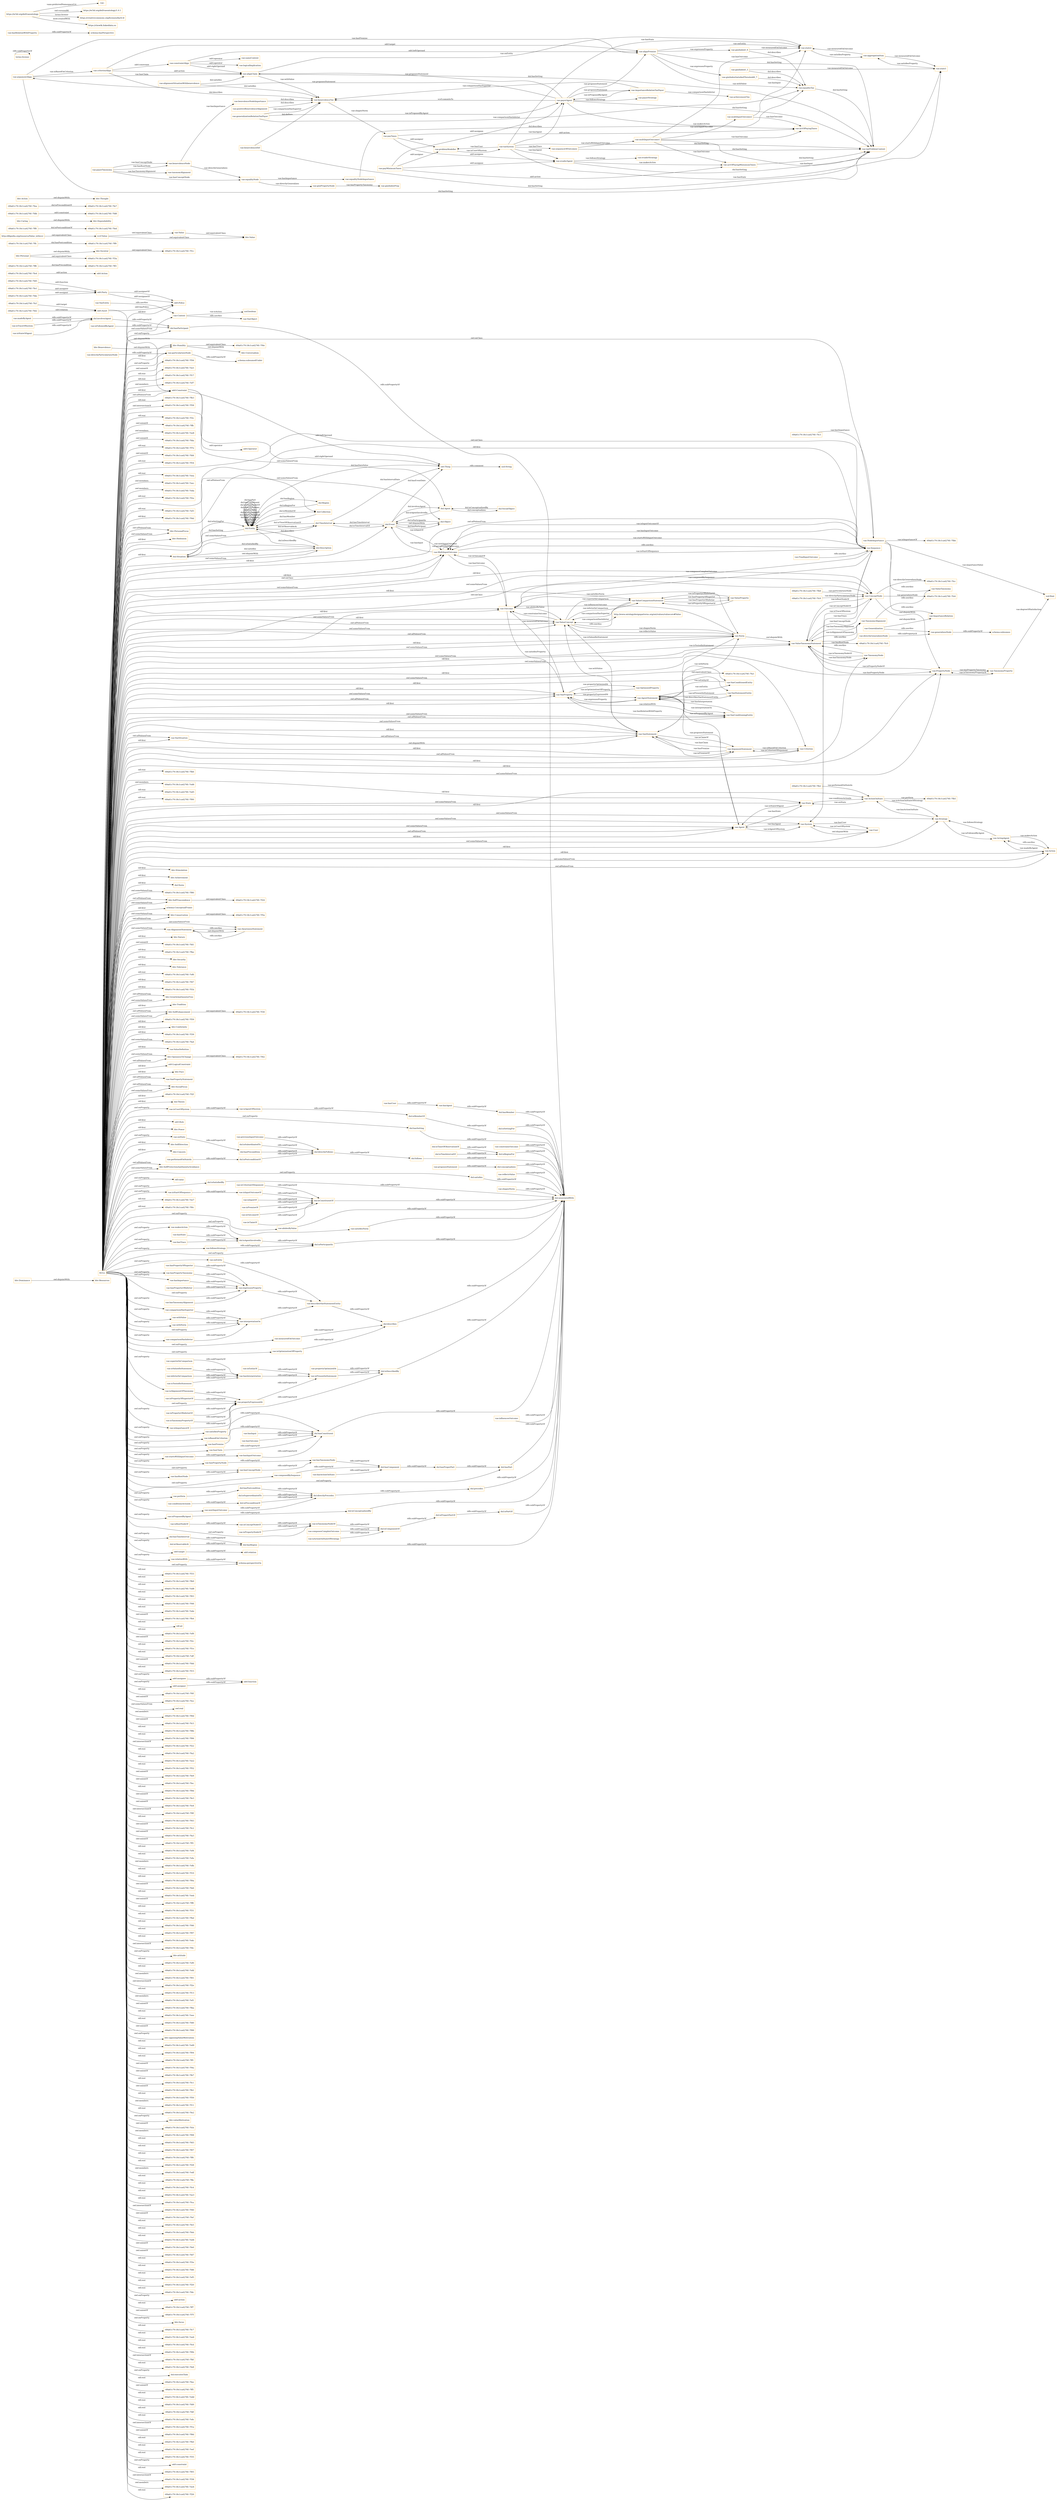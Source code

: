 digraph ar2dtool_diagram { 
rankdir=LR;
size="1501"
node [shape = rectangle, color="orange"]; "bhv:Dominance" "dul:Situation" "odrl:Action" "-69a61c79:18c1ca4276f:-7f5a" "-69a61c79:18c1ca4276f:-7ff3" "-69a61c79:18c1ca4276f:-7f4d" "bhv:PersonalFocus" "bhv:Hedonism" "bhv:Societal" "vae:NodeImportance" "bhv:Universalism" "-69a61c79:18c1ca4276f:-7ff9" "-69a61c79:18c1ca4276f:-7fe4" "vae:Value" "bhv:Stimulation" "bhv:Achievement" "odrl:Policy" "-69a61c79:18c1ca4276f:-7fa1" "bhv:Value" "dul:Norm" "-69a61c79:18c1ca4276f:-7f80" "-69a61c79:18c1ca4276f:-7fed" "odrl:Operator" "vae:VaeProperty" "bhv:SelfTrascendence" "-69a61c79:18c1ca4276f:-7f42" "vae:Outcome" "schema:ConceptualFrame" "vae:VaeEntity" "vae:MultiInputOutcome" "-69a61c79:18c1ca4276f:-7f30" "-69a61c79:18c1ca4276f:-7fb2" "bhv:Conservation" "vae:AlignmentStatement" "bhv:Dependability" "-69a61c79:18c1ca4276f:-7fd5" "dul:SocialObject" "bhv:Caring" "-69a61c79:18c1ca4276f:-7fc0" "odrl:Asset" "bhv:Nature" "-69a61c79:18c1ca4276f:-7fd2" "vae:Generalization" "-69a61c79:18c1ca4276f:-7ff6" "-69a61c79:18c1ca4276f:-7f1c" "vae:Context" "vae:ActionOnState" "vae:VaeStatement" "vae:TaxonomyProperty" "-69a61c79:18c1ca4276f:-7fbe" "-69a61c79:18c1ca4276f:-7fb8" "-69a61c79:18c1ca4276f:-7ff0" "-69a61c79:18c1ca4276f:-7f4e" "bhv:Security" "vae:ConceptNode" "dul:Object" "bhv:Tolerance" "vae:System" "http://dbpedia.org/resource/Value_(ethics)" "-69a61c79:18c1ca4276f:-7fc6" "bhv:Humility" "-69a61c79:18c1ca4276f:-7f47" "-69a61c79:18c1ca4276f:-7f1b" "odrl:Party" "-69a61c79:18c1ca4276f:-7fcf" "vae:Norm" "bhv:GrowthAndAnxietyFree" "vae:User" "vae:Sequence" "vae:AgentStatement" "vae:VaeConditionedEntity" "bhv:Tradition" "dul:Event" "dul:Agent" "vae:ValueTaxonomyStatement" "vae:TaxonomyAlignment" "bhv:SelfEnhancement" "-69a61c79:18c1ca4276f:-7fd8" "vae:Strategy" "-69a61c79:18c1ca4276f:-7f3a" "vae:Agent" "-69a61c79:18c1ca4276f:-7f59" "bhv:Benevolence" "vae:FinalInputOutcome" "vae:VaeSituation" "bhv:Conformity" "vae:Action" "-69a61c79:18c1ca4276f:-7ffc" "bhv:Resources" "dul:Collection" "-69a61c79:18c1ca4276f:-7f39" "-69a61c79:18c1ca4276f:-7fe1" "vae:AwarenessStatement" "-69a61c79:18c1ca4276f:-7fa4" "vae:ValueDefinition" "bhv:OpennessToChange" "-69a61c79:18c1ca4276f:-7fc9" "vae:ActingAgent" "odrl:LogicalConstraint" "-69a61c79:18c1ca4276f:-7fea" "vae:ValueConcept" "vae:PropertyNode" "vae:ValueProperty" "vae:ValueComparisonStatement" "vae:VaeStatementEntity" "vae:Criterion" "bhv:Thought" "-69a61c79:18c1ca4276f:-7fe7" "dul:TimeInterval" "-69a61c79:18c1ca4276f:-7fb5" "vae:State" "dul:Entity" "bhv:Face" "vae:VaeConditioningEntity" "vae:TaxonomyNode" "vae:VaePropertyStatement" "bhv:SocialFocus" "-69a61c79:18c1ca4276f:-7fde" "-69a61c79:18c1ca4276f:-7f2f" "-69a61c79:18c1ca4276f:-7fdb" "odrl:Constraint" "vae:OptimizedProperty" "dul:Theory" "dul:Region" "dul:Description" "bhv:Action" "-69a61c79:18c1ca4276f:-7fbb" "vcvf:Value" "odrl:Rule" "bhv:Power" "vae:ImportanceRelation" "bhv:Personal" "-69a61c79:18c1ca4276f:-7fc3" "-69a61c79:18c1ca4276f:-7fcc" "vae:ArgumentStatement" "-69a61c79:18c1ca4276f:-7f24" "bhv:SelfDirection" "bhv:Concern" "bhv:SelfProtectionAndAnxietyAvoidance" ; /*classes style*/
	"bhv:Action" -> "bhv:Thought" [ label = "owl:disjointWith" ];
	"vae:particularizesNode" -> "schema:subsumedUnder" [ label = "rdfs:subPropertyOf" ];
	"vae:hasConceptNode" -> "vae:hasTaxonomyNode" [ label = "rdfs:subPropertyOf" ];
	"vae:ConceptNode" -> "vae:PropertyNode" [ label = "owl:disjointWith" ];
	"vae:argumentAlign" -> "vae:criterionAlign" [ label = "vae:isBasedOnCriterion" ];
	"vae:argumentAlign" -> "vae:alignPremise" [ label = "vae:hasPremise" ];
	"vae:argumentAlign" -> "vae:alignClaim" [ label = "vae:hasClaim" ];
	"vae:argumentAlign" -> "vae:taxProblemContext" [ label = "dul:hasSetting" ];
	"vae:isTaxonomyNodeOf" -> "dul:isComponentOf" [ label = "rdfs:subPropertyOf" ];
	"vae:previousInputOutcome" -> "dul:directlyFollows" [ label = "rdfs:subPropertyOf" ];
	"vae:proposesStatement" -> "dul:conceptualizes" [ label = "rdfs:subPropertyOf" ];
	"vae:hasTaxonomyNode" -> "dul:hasComponent" [ label = "rdfs:subPropertyOf" ];
	"vae:giniPropertyNode" -> "vae:giniIndexProp" [ label = "vae:hasPropertyTaxonomy" ];
	"dul:isSatisfiedBy" -> "dul:associatedWith" [ label = "rdfs:subPropertyOf" ];
	"vae:nextInputOutcome" -> "dul:directlyPrecedes" [ label = "rdfs:subPropertyOf" ];
	"vae:abidesByValue" -> "dul:associatedWith" [ label = "rdfs:subPropertyOf" ];
	"vae:VaeSituation" -> "vae:VaeStatement" [ label = "owl:disjointWith" ];
	"vae:benvolenceNodeImportance" -> "vae:benevolenceTax" [ label = "dul:describes" ];
	"dul:conceptualizes" -> "dul:associatedWith" [ label = "rdfs:subPropertyOf" ];
	"vae:comparisonHasInferior" -> "vae:interpretationOn" [ label = "rdfs:subPropertyOf" ];
	"vae:hasTrace" -> "dul:isAgentInvolvedIn" [ label = "rdfs:subPropertyOf" ];
	"vae:shapesNorm" -> "dul:associatedWith" [ label = "rdfs:subPropertyOf" ];
	"vae:isInputOf" -> "dul:isConstituentOf" [ label = "rdfs:subPropertyOf" ];
	"dul:involvesAgent" -> "dul:hasParticipant" [ label = "rdfs:subPropertyOf" ];
	"dul:isObservableAt" -> "dul:hasRegion" [ label = "rdfs:subPropertyOf" ];
	"terms:license" -> "terms:license" [ label = "rdfs:subPropertyOf" ];
	"vae:multiInputOutcome2" -> "vae:actOfPayingTaxes" [ label = "vae:hasOutcome" ];
	"vae:multiInputOutcome2" -> "vae:state2" [ label = "vae:hasInput" ];
	"vae:satisfiesNorm" -> "dul:associatedWith" [ label = "rdfs:subPropertyOf" ];
	"bhv:SelfTrascendence" -> "-69a61c79:18c1ca4276f:-7f24" [ label = "owl:equivalentClass" ];
	"dul:isAgentInvolvedIn" -> "dul:isParticipantIn" [ label = "rdfs:subPropertyOf" ];
	"http://dbpedia.org/resource/Value_(ethics)" -> "vcvf:Value" [ label = "owl:equivalentClass" ];
	"vae:describesVaeStatementEntity" -> "dul:describes" [ label = "rdfs:subPropertyOf" ];
	"vae:hasPropertyTaxonomy" -> "vae:expressesProperty" [ label = "rdfs:subPropertyOf" ];
	"dul:Event" -> "dul:Object" [ label = "owl:disjointWith" ];
	"vae:isPremiseOf" -> "dul:isConstituentOf" [ label = "rdfs:subPropertyOf" ];
	"dul:isConstituentOf" -> "dul:associatedWith" [ label = "rdfs:subPropertyOf" ];
	"vae:interpretationOn" -> "vae:describesVaeStatementEntity" [ label = "rdfs:subPropertyOf" ];
	"vae:isTestedInStatement" -> "vae:hasInterpretation" [ label = "rdfs:subPropertyOf" ];
	"dul:Description" -> "dul:Situation" [ label = "owl:disjointWith" ];
	"vae:giniIndex0_3" -> "vae:state1" [ label = "vae:measuredOnOutcome" ];
	"vae:giniIndex0_3" -> "vae:equalityTax" [ label = "dul:describes" ];
	"vae:madeByAgent" -> "dul:involvesAgent" [ label = "rdfs:subPropertyOf" ];
	"dul:isPreconditionOf" -> "dul:directlyPrecedes" [ label = "rdfs:subPropertyOf" ];
	"vae:isOutcomeOf" -> "dul:isConstituentOf" [ label = "rdfs:subPropertyOf" ];
	"vae:isPresentInStatement" -> "dul:isDescribedBy" [ label = "rdfs:subPropertyOf" ];
	"vae:hasInput" -> "dul:hasConstituent" [ label = "rdfs:subPropertyOf" ];
	"bhv:Personal" -> "bhv:Societal" [ label = "owl:disjointWith" ];
	"bhv:Personal" -> "-69a61c79:18c1ca4276f:-7f3a" [ label = "owl:equivalentClass" ];
	"vae:hasUser" -> "vae:hasAgent" [ label = "rdfs:subPropertyOf" ];
	"vae:equalityTax" -> "vae:taxProblemContext" [ label = "dul:hasSetting" ];
	"vae:influencesOutcome" -> "dul:associatedWith" [ label = "rdfs:subPropertyOf" ];
	"dul:hasPart" -> "dul:associatedWith" [ label = "rdfs:subPropertyOf" ];
	"vae:onState" -> "dul:hasPrecondition" [ label = "rdfs:subPropertyOf" ];
	"vae:hasActionOnState" -> "dul:hasComponent" [ label = "rdfs:subPropertyOf" ];
	"vae:AgentStatement" -> "-69a61c79:18c1ca4276f:-7fa1" [ label = "owl:equivalentClass" ];
	"vae:hasPropertyNode" -> "vae:hasTaxonomyNode" [ label = "rdfs:subPropertyOf" ];
	"vae:payMinimumTaxes" -> "vae:problemModeller" [ label = "odrl:assigner" ];
	"vae:payMinimumTaxes" -> "vae:payerAgent" [ label = "odrl:assignee" ];
	"vae:payMinimumTaxes" -> "vae:evaderAgent" [ label = "odrl:assignee" ];
	"vae:payMinimumTaxes" -> "vae:actOfPayingMiniumumTaxes" [ label = "odrl:action" ];
	"vae:equalityNode" -> "vae:giniPropertyNode" [ label = "vae:directlyGeneralizes" ];
	"vae:equalityNode" -> "vae:equalityNodeImportance" [ label = "vae:hasImportance" ];
	"dul:hasPrecondition" -> "dul:directlyFollows" [ label = "rdfs:subPropertyOf" ];
	"vae:hasPropertyOfSuperior" -> "vae:expressesProperty" [ label = "rdfs:subPropertyOf" ];
	"odrl:Asset" -> "odrl:Constraint" [ label = "owl:disjointWith" ];
	"bhv:Conservation" -> "-69a61c79:18c1ca4276f:-7f5a" [ label = "owl:equivalentClass" ];
	"dul:hasRegion" -> "dul:associatedWith" [ label = "rdfs:subPropertyOf" ];
	"vae:isPropertyNodeOf" -> "vae:isTaxonomyNodeOf" [ label = "rdfs:subPropertyOf" ];
	"bhv:Societal" -> "-69a61c79:18c1ca4276f:-7f1c" [ label = "owl:equivalentClass" ];
	"dul:precedes" -> "dul:associatedWith" [ label = "rdfs:subPropertyOf" ];
	"vae:comparisonHasSuperior" -> "vae:interpretationOn" [ label = "rdfs:subPropertyOf" ];
	"vae:hasOutcome" -> "dul:hasConstituent" [ label = "rdfs:subPropertyOf" ];
	"vae:Norm" -> "vae:ValueTaxonomyStatement" [ label = "owl:disjointWith" ];
	"vae:alignPremise" -> "vae:equalityTax" [ label = "vae:withValue" ];
	"vae:alignPremise" -> "vae:state2" [ label = "vae:onEntity" ];
	"vae:alignPremise" -> "vae:giniIndexSatisfiedThreshold0_7" [ label = "vae:expressesProperty" ];
	"vae:alignPremise" -> "vae:giniIndex0_9" [ label = "vae:expressesProperty" ];
	"vae:alignPremise" -> "vae:taxProblemContext" [ label = "dul:hasSetting" ];
	"vae:isProposedByAgent" -> "dul:isConceptualizedBy" [ label = "rdfs:subPropertyOf" ];
	"dul:isComponentOf" -> "dul:isPropertPartOf" [ label = "rdfs:subPropertyOf" ];
	"vae:Value" -> "bhv:Value" [ label = "owl:equivalentClass" ];
	"bhv:Dominance" -> "bhv:Resources" [ label = "owl:disjointWith" ];
	"vae:isEntityOf" -> "vae:isPresentInStatement" [ label = "rdfs:subPropertyOf" ];
	"dul:isConceptualizedBy" -> "dul:associatedWith" [ label = "rdfs:subPropertyOf" ];
	"vae:MultiInputOutcome" -> "vae:Sequence" [ label = "rdfs:seeAlso" ];
	"vae:propertyExpressedAt" -> "vae:isPresentInStatement" [ label = "rdfs:subPropertyOf" ];
	"vae:payerAgent" -> "vae:taxProblemContext" [ label = "dul:hasSetting" ];
	"vae:payerAgent" -> "vae:importanceRelationTaxPayer" [ label = "vae:proposesStatement" ];
	"vae:payerAgent" -> "vae:payerStrategy" [ label = "vae:followsStrategy" ];
	"vae:payerAgent" -> "vae:benevolenceTax" [ label = "vcvf:commitsTo" ];
	"vae:payerAgent" -> "vae:argumentAlign" [ label = "vae:proposesStatement" ];
	"vae:payerAgent" -> "vae:alignClaim" [ label = "vae:proposesStatement" ];
	"vae:payerAgent" -> "vae:actOfPayingTaxes" [ label = "vae:makesAction" ];
	"vae:payerAgent" -> "vae:alignPremise" [ label = "vae:proposesStatement" ];
	"vae:hasState" -> "dul:isAgentInvolvedIn" [ label = "rdfs:subPropertyOf" ];
	"vae:AwarenessStatement" -> "vae:AlignmentStatement" [ label = "rdfs:seeAlso" ];
	"vae:isConceptNodeOf" -> "vae:isTaxonomyNodeOf" [ label = "rdfs:subPropertyOf" ];
	"bhv:Caring" -> "bhv:Dependability" [ label = "owl:disjointWith" ];
	"vae:payTaxes" -> "vae:problemModeller" [ label = "odrl:assigner" ];
	"vae:payTaxes" -> "vae:evaderAgent" [ label = "odrl:assignee" ];
	"vae:payTaxes" -> "vae:actOfPayingTaxes" [ label = "odrl:action" ];
	"vae:hasRootNode" -> "vae:hasConceptNode" [ label = "rdfs:subPropertyOf" ];
	"vae:isAgentOfSystem" -> "dul:isMemberOf" [ label = "rdfs:subPropertyOf" ];
	"dul:hasProperPart" -> "dul:hasPart" [ label = "rdfs:subPropertyOf" ];
	"vae:aggregationSum" -> "vae:state2" [ label = "vae:measuredOnOutcome" ];
	"vae:aggregationSum" -> "vae:state1" [ label = "vae:measuredOnOutcome" ];
	"vae:ValueConcept" -> "http://www.ontologydesignpatterns.org/ont/values/valuecore#Value" [ label = "rdfs:seeAlso" ];
	"vae:state1" -> "vae:aggregationSum" [ label = "vae:satisfiesProperty" ];
	"vae:isInputOutcomeOf" -> "dul:isConstituentOf" [ label = "rdfs:subPropertyOf" ];
	"vae:payerTaxonomy" -> "vae:taxonomAlignment" [ label = "vae:hasTaxonomyAlignment" ];
	"vae:payerTaxonomy" -> "vae:benevolenceNode" [ label = "vae:hasRootNode" ];
	"vae:payerTaxonomy" -> "vae:equalityNode" [ label = "vae:hasConceptNode" ];
	"vae:payerTaxonomy" -> "vae:benevolenceNode" [ label = "vae:hasConceptNode" ];
	"vae:isTaxonomyPropertyOf" -> "vae:propertyExpressedAt" [ label = "rdfs:subPropertyOf" ];
	"vae:giniIndex0_9" -> "vae:state2" [ label = "vae:measuredOnOutcome" ];
	"vae:giniIndex0_9" -> "vae:equalityTax" [ label = "dul:describes" ];
	"vae:directlyParticularizesNode" -> "vae:particularizesNode" [ label = "rdfs:subPropertyOf" ];
	"vae:isRootNodeOf" -> "vae:isConceptNodeOf" [ label = "rdfs:subPropertyOf" ];
	"vae:problemModeller" -> "vae:taxSystem" [ label = "vae:isUserOfSystem" ];
	"dul:hasSetting" -> "dul:associatedWith" [ label = "rdfs:subPropertyOf" ];
	"dul:hasMember" -> "dul:associatedWith" [ label = "rdfs:subPropertyOf" ];
	"vae:expressesProperty" -> "vae:describesVaeStatementEntity" [ label = "rdfs:subPropertyOf" ];
	"vae:taxSystem" -> "vae:problemModeller" [ label = "vae:hasUser" ];
	"vae:taxSystem" -> "vae:sequenceOfOutcomes" [ label = "vae:hasTrace" ];
	"vae:taxSystem" -> "vae:state2" [ label = "vae:hasState" ];
	"vae:taxSystem" -> "vae:state1" [ label = "vae:hasState" ];
	"vae:taxSystem" -> "vae:payerAgent" [ label = "vae:hasAgent" ];
	"vae:taxSystem" -> "vae:evaderAgent" [ label = "vae:hasAgent" ];
	"vae:taxSystem" -> "vae:taxProblemContext" [ label = "dul:hasSetting" ];
	"vae:hasAgent" -> "dul:hasMember" [ label = "rdfs:subPropertyOf" ];
	"vae:isFollowedByAgent" -> "dul:hasParticipant" [ label = "rdfs:subPropertyOf" ];
	"vae:criterionAlign" -> "vae:alignPremise" [ label = "odrl:target" ];
	"vae:criterionAlign" -> "vae:constraintAlign" [ label = "odrl:constraint" ];
	"vae:criterionAlign" -> "vae:alignClaim" [ label = "odrl:action" ];
	"vae:criterionAlign" -> "vae:benevolenceTax" [ label = "dul:describes" ];
	"vae:hasRelationWithProperty" -> "schema:hasPerspective" [ label = "rdfs:subPropertyOf" ];
	"vae:measuredOnOutcome" -> "dul:describes" [ label = "rdfs:subPropertyOf" ];
	"vae:isImportanceOf" -> "vae:propertyExpressedAt" [ label = "rdfs:subPropertyOf" ];
	"dul:isSettingFor" -> "dul:associatedWith" [ label = "rdfs:subPropertyOf" ];
	"vae:perform" -> "dul:hasPostcondition" [ label = "rdfs:subPropertyOf" ];
	"vcvf:Value" -> "bhv:Value" [ label = "owl:equivalentClass" ];
	"vcvf:Value" -> "vae:Value" [ label = "owl:equivalentClass" ];
	"dul:isPartOf" -> "dul:associatedWith" [ label = "rdfs:subPropertyOf" ];
	"vae:isTraceOfSystem" -> "dul:involvesAgent" [ label = "rdfs:subPropertyOf" ];
	"dul:isParticipantIn" -> "dul:associatedWith" [ label = "rdfs:subPropertyOf" ];
	"vae:directlyGeneralizesNode" -> "vae:generalizesNode" [ label = "rdfs:subPropertyOf" ];
	"dul:hasTimeInterval" -> "dul:hasRegion" [ label = "rdfs:subPropertyOf" ];
	"vae:importanceRelationTaxPayer" -> "vae:payerAgent" [ label = "vae:isProposedByAgent" ];
	"vae:importanceRelationTaxPayer" -> "vae:benevolenceTax" [ label = "vae:comparisonHasSuperior" ];
	"vae:importanceRelationTaxPayer" -> "vae:achievementTax" [ label = "vae:comparisonHasInferior" ];
	"vae:conditionsActionIn" -> "dul:isPreconditionOf" [ label = "rdfs:subPropertyOf" ];
	"vae:superiorInComparison" -> "vae:hasInterpretation" [ label = "rdfs:subPropertyOf" ];
	"vae:System" -> "vae:User" [ label = "owl:disjointWith" ];
	"dul:satisfies" -> "dul:associatedWith" [ label = "rdfs:subPropertyOf" ];
	"vae:TaxonomyNode" -> "vae:ValueTaxonomyStatement" [ label = "rdfs:seeAlso" ];
	"vae:ValueTaxonomyStatement" -> "vae:TaxonomyAlignment" [ label = "rdfs:seeAlso" ];
	"vae:followsStrategy" -> "dul:isParticipantIn" [ label = "rdfs:subPropertyOf" ];
	"vae:hasPropertyOfInferior" -> "vae:expressesProperty" [ label = "rdfs:subPropertyOf" ];
	"vae:composedBySequence" -> "dul:hasComponent" [ label = "rdfs:subPropertyOf" ];
	"vae:isActionOnStateOfStrategy" -> "dul:isComponentOf" [ label = "rdfs:subPropertyOf" ];
	"https://w3id.org/def/vaeontology" -> "vae:" [ label = "vann:preferredNamespaceUri" ];
	"https://w3id.org/def/vaeontology" -> "https://w3id.org/def/vaeontology/1.0.1" [ label = "owl:versionIRI" ];
	"https://w3id.org/def/vaeontology" -> "https://creativecommons.org/licenses/by/4.0/" [ label = "terms:license" ];
	"https://w3id.org/def/vaeontology" -> "https://chowlk.linkeddata.es" [ label = "mod:createdWith" ];
	"vae:benevolenceTax" -> "vae:payTaxes" [ label = "vae:shapesNorm" ];
	"dul:hasComponent" -> "dul:hasProperPart" [ label = "rdfs:subPropertyOf" ];
	"vae:startsWithInputOutcome" -> "vae:hasInputOutcome" [ label = "rdfs:subPropertyOf" ];
	"dul:hasParticipant" -> "dul:associatedWith" [ label = "rdfs:subPropertyOf" ];
	"vae:isOptimizationOfProperty" -> "dul:describes" [ label = "rdfs:subPropertyOf" ];
	"vae:propertyOptimizedAt" -> "dul:isDescribedBy" [ label = "rdfs:subPropertyOf" ];
	"bhv:Humility" -> "bhv:Universalism" [ label = "owl:disjointWith" ];
	"bhv:Humility" -> "-69a61c79:18c1ca4276f:-7f4e" [ label = "owl:equivalentClass" ];
	"vae:FinalInputOutcome" -> "vae:Sequence" [ label = "rdfs:seeAlso" ];
	"odrl:target" -> "odrl:relation" [ label = "rdfs:subPropertyOf" ];
	"vae:benevolenceDef" -> "vae:benevolenceTax" [ label = "dul:defines" ];
	"vae:benevolenceDef" -> "vae:taxProblemContext" [ label = "dul:hasSetting" ];
	"bhv:SelfEnhancement" -> "-69a61c79:18c1ca4276f:-7f30" [ label = "owl:equivalentClass" ];
	"dul:directlyPrecedes" -> "dul:precedes" [ label = "rdfs:subPropertyOf" ];
	"vae:makesAction" -> "dul:isAgentInvolvedIn" [ label = "rdfs:subPropertyOf" ];
	"vae:constrainsOutcome" -> "dul:associatedWith" [ label = "rdfs:subPropertyOf" ];
	"vae:withValue" -> "vae:interpretationOn" [ label = "rdfs:subPropertyOf" ];
	"vae:constraintAlign" -> "vae:alignClaim" [ label = "odrl:rightOperand" ];
	"vae:constraintAlign" -> "vae:sameContext" [ label = "odrl:operator" ];
	"vae:constraintAlign" -> "vae:logicalImplication" [ label = "odrl:operator" ];
	"vae:constraintAlign" -> "vae:alignPremise" [ label = "odrl:leftOperand" ];
	"dul:isRegionFor" -> "dul:associatedWith" [ label = "rdfs:subPropertyOf" ];
	"dul:describes" -> "dul:associatedWith" [ label = "rdfs:subPropertyOf" ];
	"vae:satisfiesProperty" -> "dul:isDescribedBy" [ label = "rdfs:subPropertyOf" ];
	"vae:isAlignmentOfTaxonomy" -> "vae:propertyExpressedAt" [ label = "rdfs:subPropertyOf" ];
	"vae:TaxonomyAlignment" -> "vae:ValueTaxonomy" [ label = "rdfs:seeAlso" ];
	"vae:generalizationRelationTaxPayer" -> "vae:payerAgent" [ label = "vae:isProposedByAgent" ];
	"vae:generalizationRelationTaxPayer" -> "vae:benevolenceTax" [ label = "vae:comparisonHasSuperior" ];
	"vae:generalizationRelationTaxPayer" -> "vae:equalityTax" [ label = "vae:comparisonHasInferior" ];
	"vae:hasImportance" -> "vae:expressesProperty" [ label = "rdfs:subPropertyOf" ];
	"vae:alignClaim" -> "vae:benevolenceTax" [ label = "vae:withValue" ];
	"vae:alignClaim" -> "vae:state2" [ label = "vae:onEntity" ];
	"vae:alignClaim" -> "vae:taxProblemContext" [ label = "dul:hasSetting" ];
	"dul:isDescribedBy" -> "dul:associatedWith" [ label = "rdfs:subPropertyOf" ];
	"vae:actOfPayingMiniumumTaxes" -> "vae:taxProblemContext" [ label = "dul:hasSetting" ];
	"vae:relationWith" -> "schema:perspectiveOn" [ label = "rdfs:subPropertyOf" ];
	"vae:NodeImportance" -> "vae:ValueTaxonomy" [ label = "rdfs:seeAlso" ];
	"vae:NodeImportance" -> "vae:ImportanceRelation" [ label = "rdfs:seeAlso" ];
	"dul:isSubordinatedTo" -> "dul:directlyFollows" [ label = "rdfs:subPropertyOf" ];
	"vae:multiInputOutcome1" -> "vae:multiInputOutcome2" [ label = "vae:nextInputOutcome" ];
	"vae:multiInputOutcome1" -> "vae:state2" [ label = "vae:hasOutcome" ];
	"vae:multiInputOutcome1" -> "vae:actOfPayingTaxes" [ label = "vae:hasOutcome" ];
	"vae:multiInputOutcome1" -> "vae:actOfPayingMiniumumTaxes" [ label = "vae:hasOutcome" ];
	"vae:multiInputOutcome1" -> "vae:state1" [ label = "vae:hasInput" ];
	"vae:Action" -> "vae:ActingAgent" [ label = "rdfs:seeAlso" ];
	"vae:isValuedInStatement" -> "vae:hasInterpretation" [ label = "rdfs:subPropertyOf" ];
	"vae:sequenceOfOutcomes" -> "vae:multiInputOutcome1" [ label = "vae:startsWithInputOutcome" ];
	"vae:sequenceOfOutcomes" -> "vae:taxProblemContext" [ label = "dul:hasSetting" ];
	"vae:inferiorInComparison" -> "vae:hasInterpretation" [ label = "rdfs:subPropertyOf" ];
	"vae:VaeEntity" -> "vae:Context" [ label = "rdfs:seeAlso" ];
	"vae:withNorm" -> "vae:interpretationOn" [ label = "rdfs:subPropertyOf" ];
	"vae:isClaimOf" -> "dul:isConstituentOf" [ label = "rdfs:subPropertyOf" ];
	"vae:hasInputOutcome" -> "dul:hasConstituent" [ label = "rdfs:subPropertyOf" ];
	"vae:alignmentSituationWithbenevolence" -> "vae:benevolenceTax" [ label = "dul:satisfies" ];
	"vae:alignmentSituationWithbenevolence" -> "vae:alignClaim" [ label = "dul:satisfies" ];
	"vae:isPropertyOfSuperiorOf" -> "vae:propertyExpressedAt" [ label = "rdfs:subPropertyOf" ];
	"vae:evaderAgent" -> "vae:actOfPayingMiniumumTaxes" [ label = "vae:makesAction" ];
	"vae:evaderAgent" -> "vae:evaderStrategy" [ label = "vae:followsStrategy" ];
	"vae:evaderAgent" -> "vae:taxProblemContext" [ label = "dul:hasSetting" ];
	"vae:isStateOfAgent" -> "dul:involvesAgent" [ label = "rdfs:subPropertyOf" ];
	"dul:isPropertPartOf" -> "dul:isPartOf" [ label = "rdfs:subPropertyOf" ];
	"vae:Generalization" -> "vae:generalizesNode" [ label = "rdfs:seeAlso" ];
	"vae:Generalization" -> "vae:ImportanceRelation" [ label = "owl:disjointWith" ];
	"vae:Context" -> "vae:VaeObject" [ label = "rdfs:seeAlso" ];
	"NULL" -> "-69a61c79:18c1ca4276f:-7f33" [ label = "rdf:rest" ];
	"NULL" -> "dul:Collection" [ label = "owl:allValuesFrom" ];
	"NULL" -> "vae:hasConceptNode" [ label = "owl:onProperty" ];
	"NULL" -> "-69a61c79:18c1ca4276f:-7fb9" [ label = "rdf:rest" ];
	"NULL" -> "-69a61c79:18c1ca4276f:-7ed8" [ label = "rdf:rest" ];
	"NULL" -> "-69a61c79:18c1ca4276f:-7f03" [ label = "rdf:rest" ];
	"NULL" -> "bhv:PersonalFocus" [ label = "owl:someValuesFrom" ];
	"NULL" -> "-69a61c79:18c1ca4276f:-7f48" [ label = "rdf:rest" ];
	"NULL" -> "bhv:Hedonism" [ label = "rdf:first" ];
	"NULL" -> "-69a61c79:18c1ca4276f:-7ede" [ label = "rdf:rest" ];
	"NULL" -> "bhv:Conservation" [ label = "owl:allValuesFrom" ];
	"NULL" -> "-69a61c79:18c1ca4276f:-7fb4" [ label = "owl:unionOf" ];
	"NULL" -> "rdf:nil" [ label = "rdf:rest" ];
	"NULL" -> "-69a61c79:18c1ca4276f:-7ef9" [ label = "rdf:rest" ];
	"NULL" -> "-69a61c79:18c1ca4276f:-7f2c" [ label = "owl:unionOf" ];
	"NULL" -> "vae:VaeConditioningEntity" [ label = "owl:someValuesFrom" ];
	"NULL" -> "-69a61c79:18c1ca4276f:-7f1e" [ label = "rdf:rest" ];
	"NULL" -> "vae:isBasedOnCriterion" [ label = "owl:onProperty" ];
	"NULL" -> "-69a61c79:18c1ca4276f:-7eff" [ label = "rdf:rest" ];
	"NULL" -> "vae:isTaxonomyNodeOf" [ label = "owl:onProperty" ];
	"NULL" -> "vae:interpretationOn" [ label = "owl:onProperty" ];
	"NULL" -> "vae:ConceptNode" [ label = "rdf:first" ];
	"NULL" -> "-69a61c79:18c1ca4276f:-7fdd" [ label = "owl:unionOf" ];
	"NULL" -> "vae:PropertyNode" [ label = "rdf:first" ];
	"NULL" -> "-69a61c79:18c1ca4276f:-7f15" [ label = "rdf:rest" ];
	"NULL" -> "odrl:assignee" [ label = "owl:onProperty" ];
	"NULL" -> "vae:ConceptNode" [ label = "owl:someValuesFrom" ];
	"NULL" -> "vae:expressesProperty" [ label = "owl:onProperty" ];
	"NULL" -> "-69a61c79:18c1ca4276f:-7f0f" [ label = "rdf:rest" ];
	"NULL" -> "vae:VaeSituation" [ label = "owl:allValuesFrom" ];
	"NULL" -> "-69a61c79:18c1ca4276f:-7fce" [ label = "owl:unionOf" ];
	"NULL" -> "dul:hasSetting" [ label = "owl:onProperty" ];
	"NULL" -> "bhv:SelfTrascendence" [ label = "owl:someValuesFrom" ];
	"NULL" -> "owl:real" [ label = "owl:someValuesFrom" ];
	"NULL" -> "-69a61c79:18c1ca4276f:-7f0d" [ label = "owl:members" ];
	"NULL" -> "-69a61c79:18c1ca4276f:-7f59" [ label = "rdf:first" ];
	"NULL" -> "-69a61c79:18c1ca4276f:-7fc5" [ label = "owl:unionOf" ];
	"NULL" -> "odrl:LogicalConstraint" [ label = "rdf:first" ];
	"NULL" -> "-69a61c79:18c1ca4276f:-7f8b" [ label = "rdf:rest" ];
	"NULL" -> "vae:onEntity" [ label = "owl:onProperty" ];
	"NULL" -> "-69a61c79:18c1ca4276f:-7f06" [ label = "rdf:rest" ];
	"NULL" -> "-69a61c79:18c1ca4276f:-7f22" [ label = "owl:intersectionOf" ];
	"NULL" -> "vae:VaeConditioningEntity" [ label = "owl:allValuesFrom" ];
	"NULL" -> "vae:TaxonomyNode" [ label = "rdf:first" ];
	"NULL" -> "-69a61c79:18c1ca4276f:-7fa2" [ label = "rdf:rest" ];
	"NULL" -> "vae:abidesByValue" [ label = "owl:onProperty" ];
	"NULL" -> "vae:comparisonHasInferior" [ label = "owl:onProperty" ];
	"NULL" -> "vae:isUserOfSystem" [ label = "owl:onProperty" ];
	"NULL" -> "vae:ActionOnState" [ label = "rdf:first" ];
	"NULL" -> "vae:VaeStatement" [ label = "owl:someValuesFrom" ];
	"NULL" -> "-69a61c79:18c1ca4276f:-7f80" [ label = "owl:someValuesFrom" ];
	"NULL" -> "-69a61c79:18c1ca4276f:-7f4d" [ label = "rdf:first" ];
	"NULL" -> "vae:Criterion" [ label = "owl:allValuesFrom" ];
	"NULL" -> "odrl:Constraint" [ label = "owl:allValuesFrom" ];
	"NULL" -> "-69a61c79:18c1ca4276f:-7ee2" [ label = "rdf:rest" ];
	"NULL" -> "vae:VaeProperty" [ label = "owl:allValuesFrom" ];
	"NULL" -> "-69a61c79:18c1ca4276f:-7f52" [ label = "rdf:rest" ];
	"NULL" -> "bhv:GrowthAndAnxietyFree" [ label = "owl:someValuesFrom" ];
	"NULL" -> "-69a61c79:18c1ca4276f:-7fe9" [ label = "owl:unionOf" ];
	"NULL" -> "vae:withValue" [ label = "owl:onProperty" ];
	"NULL" -> "vae:Strategy" [ label = "owl:someValuesFrom" ];
	"NULL" -> "-69a61c79:18c1ca4276f:-7fec" [ label = "owl:unionOf" ];
	"NULL" -> "-69a61c79:18c1ca4276f:-7f9d" [ label = "rdf:rest" ];
	"NULL" -> "vae:ConceptNode" [ label = "owl:onClass" ];
	"NULL" -> "vae:Action" [ label = "rdf:first" ];
	"NULL" -> "-69a61c79:18c1ca4276f:-7fe3" [ label = "owl:unionOf" ];
	"NULL" -> "vae:MultiInputOutcome" [ label = "owl:someValuesFrom" ];
	"NULL" -> "-69a61c79:18c1ca4276f:-7fc8" [ label = "owl:unionOf" ];
	"NULL" -> "-69a61c79:18c1ca4276f:-7f9f" [ label = "owl:intersectionOf" ];
	"NULL" -> "dul:hasPart" [ label = "owl:onProperty" ];
	"NULL" -> "-69a61c79:18c1ca4276f:-7f43" [ label = "rdf:rest" ];
	"NULL" -> "-69a61c79:18c1ca4276f:-7fc2" [ label = "owl:unionOf" ];
	"NULL" -> "-69a61c79:18c1ca4276f:-7fa3" [ label = "owl:unionOf" ];
	"NULL" -> "vae:AwarenessStatement" [ label = "owl:someValuesFrom" ];
	"NULL" -> "-69a61c79:18c1ca4276f:-7ff2" [ label = "owl:unionOf" ];
	"NULL" -> "-69a61c79:18c1ca4276f:-7ef4" [ label = "rdf:rest" ];
	"NULL" -> "vae:startsWithInputOutcome" [ label = "owl:onProperty" ];
	"NULL" -> "-69a61c79:18c1ca4276f:-7efa" [ label = "rdf:rest" ];
	"NULL" -> "-69a61c79:18c1ca4276f:-7efb" [ label = "owl:members" ];
	"NULL" -> "-69a61c79:18c1ca4276f:-7f10" [ label = "rdf:rest" ];
	"NULL" -> "vae:Agent" [ label = "owl:someValuesFrom" ];
	"NULL" -> "vae:isStartOfSequence" [ label = "owl:onProperty" ];
	"NULL" -> "bhv:Tradition" [ label = "rdf:first" ];
	"NULL" -> "vae:nextInputOutcome" [ label = "owl:onProperty" ];
	"NULL" -> "-69a61c79:18c1ca4276f:-7f0a" [ label = "rdf:rest" ];
	"NULL" -> "-69a61c79:18c1ca4276f:-7fe6" [ label = "owl:unionOf" ];
	"NULL" -> "-69a61c79:18c1ca4276f:-7eeb" [ label = "rdf:rest" ];
	"NULL" -> "-69a61c79:18c1ca4276f:-7ff8" [ label = "owl:unionOf" ];
	"NULL" -> "vae:Sequence" [ label = "owl:onClass" ];
	"NULL" -> "vae:hasRootNode" [ label = "owl:onProperty" ];
	"NULL" -> "-69a61c79:18c1ca4276f:-7f31" [ label = "rdf:rest" ];
	"NULL" -> "vae:VaeConditionedEntity" [ label = "owl:someValuesFrom" ];
	"NULL" -> "bhv:SelfEnhancement" [ label = "owl:someValuesFrom" ];
	"NULL" -> "-69a61c79:18c1ca4276f:-7fbd" [ label = "rdf:rest" ];
	"NULL" -> "bhv:GrowthAndAnxietyFree" [ label = "owl:allValuesFrom" ];
	"NULL" -> "vae:Outcome" [ label = "owl:someValuesFrom" ];
	"NULL" -> "-69a61c79:18c1ca4276f:-7f46" [ label = "rdf:rest" ];
	"NULL" -> "bhv:SelfDirection" [ label = "rdf:first" ];
	"NULL" -> "-69a61c79:18c1ca4276f:-7f97" [ label = "rdf:rest" ];
	"NULL" -> "vae:TaxonomyProperty" [ label = "owl:someValuesFrom" ];
	"NULL" -> "dul:Theory" [ label = "rdf:first" ];
	"NULL" -> "-69a61c79:18c1ca4276f:-7edc" [ label = "rdf:rest" ];
	"NULL" -> "-69a61c79:18c1ca4276f:-7f4c" [ label = "owl:intersectionOf" ];
	"NULL" -> "dul:Event" [ label = "rdf:first" ];
	"NULL" -> "vae:NodeImportance" [ label = "owl:onClass" ];
	"NULL" -> "vae:ArgumentStatement" [ label = "rdf:first" ];
	"NULL" -> "-69a61c79:18c1ca4276f:-7f1b" [ label = "rdf:first" ];
	"NULL" -> "bhv:attitude" [ label = "owl:onProperty" ];
	"NULL" -> "-69a61c79:18c1ca4276f:-7ef0" [ label = "rdf:rest" ];
	"NULL" -> "-69a61c79:18c1ca4276f:-7efd" [ label = "rdf:rest" ];
	"NULL" -> "-69a61c79:18c1ca4276f:-7f01" [ label = "owl:members" ];
	"NULL" -> "-69a61c79:18c1ca4276f:-7f2e" [ label = "owl:intersectionOf" ];
	"NULL" -> "vae:Norm" [ label = "rdf:first" ];
	"NULL" -> "schema:perspectiveOn" [ label = "owl:onProperty" ];
	"NULL" -> "vae:VaeProperty" [ label = "rdf:first" ];
	"NULL" -> "-69a61c79:18c1ca4276f:-7f13" [ label = "rdf:rest" ];
	"NULL" -> "-69a61c79:18c1ca4276f:-7ef1" [ label = "owl:members" ];
	"NULL" -> "-69a61c79:18c1ca4276f:-7fba" [ label = "owl:unionOf" ];
	"NULL" -> "-69a61c79:18c1ca4276f:-7eee" [ label = "rdf:rest" ];
	"NULL" -> "-69a61c79:18c1ca4276f:-7fd0" [ label = "rdf:rest" ];
	"NULL" -> "vae:isImportanceOf" [ label = "owl:onProperty" ];
	"NULL" -> "-69a61c79:18c1ca4276f:-7f99" [ label = "owl:unionOf" ];
	"NULL" -> "bhv:opposingValueMotivation" [ label = "owl:onProperty" ];
	"NULL" -> "bhv:Humility" [ label = "rdf:first" ];
	"NULL" -> "-69a61c79:18c1ca4276f:-7ed9" [ label = "rdf:rest" ];
	"NULL" -> "-69a61c79:18c1ca4276f:-7f04" [ label = "rdf:rest" ];
	"NULL" -> "dul:isSatisfiedBy" [ label = "owl:onProperty" ];
	"NULL" -> "-69a61c79:18c1ca4276f:-7ff1" [ label = "rdf:rest" ];
	"NULL" -> "-69a61c79:18c1ca4276f:-7f4a" [ label = "owl:unionOf" ];
	"NULL" -> "-69a61c79:18c1ca4276f:-7fb7" [ label = "owl:unionOf" ];
	"NULL" -> "-69a61c79:18c1ca4276f:-7fc1" [ label = "rdf:rest" ];
	"NULL" -> "vae:hasImportance" [ label = "owl:onProperty" ];
	"NULL" -> "-69a61c79:18c1ca4276f:-7fb1" [ label = "owl:unionOf" ];
	"NULL" -> "-69a61c79:18c1ca4276f:-7f50" [ label = "rdf:rest" ];
	"NULL" -> "-69a61c79:18c1ca4276f:-7f11" [ label = "owl:members" ];
	"NULL" -> "vae:satisfiesProperty" [ label = "owl:onProperty" ];
	"NULL" -> "bhv:OpennessToChange" [ label = "owl:allValuesFrom" ];
	"NULL" -> "-69a61c79:18c1ca4276f:-7fe2" [ label = "rdf:rest" ];
	"NULL" -> "vae:VaeStatement" [ label = "rdf:first" ];
	"NULL" -> "vae:VaeSituation" [ label = "rdf:first" ];
	"NULL" -> "bhv:valueMotivation" [ label = "owl:onProperty" ];
	"NULL" -> "vae:satisfiesNorm" [ label = "owl:onProperty" ];
	"NULL" -> "vae:relationWith" [ label = "owl:onProperty" ];
	"NULL" -> "bhv:Stimulation" [ label = "rdf:first" ];
	"NULL" -> "-69a61c79:18c1ca4276f:-7fcb" [ label = "owl:unionOf" ];
	"NULL" -> "-69a61c79:18c1ca4276f:-7f08" [ label = "owl:members" ];
	"NULL" -> "-69a61c79:18c1ca4276f:-7fd3" [ label = "rdf:rest" ];
	"NULL" -> "odrl:Constraint" [ label = "rdf:first" ];
	"NULL" -> "-69a61c79:18c1ca4276f:-7f07" [ label = "rdf:rest" ];
	"NULL" -> "-69a61c79:18c1ca4276f:-7f39" [ label = "rdf:first" ];
	"NULL" -> "odrl:target" [ label = "owl:onProperty" ];
	"NULL" -> "-69a61c79:18c1ca4276f:-7ff4" [ label = "rdf:rest" ];
	"NULL" -> "-69a61c79:18c1ca4276f:-7f28" [ label = "rdf:rest" ];
	"NULL" -> "-69a61c79:18c1ca4276f:-7edf" [ label = "owl:members" ];
	"NULL" -> "-69a61c79:18c1ca4276f:-7ffa" [ label = "rdf:rest" ];
	"NULL" -> "vae:makesAction" [ label = "owl:onProperty" ];
	"NULL" -> "-69a61c79:18c1ca4276f:-7fc4" [ label = "rdf:rest" ];
	"NULL" -> "dul:Object" [ label = "owl:someValuesFrom" ];
	"NULL" -> "vae:onState" [ label = "owl:onProperty" ];
	"NULL" -> "-69a61c79:18c1ca4276f:-7ee3" [ label = "rdf:rest" ];
	"NULL" -> "dul:isParticipantIn" [ label = "owl:onProperty" ];
	"NULL" -> "vae:VaeProperty" [ label = "owl:someValuesFrom" ];
	"NULL" -> "bhv:SelfProtectionAndAnxietyAvoidance" [ label = "owl:someValuesFrom" ];
	"NULL" -> "vae:Agent" [ label = "owl:allValuesFrom" ];
	"NULL" -> "-69a61c79:18c1ca4276f:-7fca" [ label = "rdf:rest" ];
	"NULL" -> "-69a61c79:18c1ca4276f:-7f40" [ label = "owl:intersectionOf" ];
	"NULL" -> "-69a61c79:18c1ca4276f:-7fef" [ label = "owl:unionOf" ];
	"NULL" -> "-69a61c79:18c1ca4276f:-7fe5" [ label = "rdf:rest" ];
	"NULL" -> "-69a61c79:18c1ca4276f:-7feb" [ label = "rdf:rest" ];
	"NULL" -> "vae:PropertyNode" [ label = "owl:someValuesFrom" ];
	"NULL" -> "-69a61c79:18c1ca4276f:-7ed4" [ label = "rdf:rest" ];
	"NULL" -> "dul:Situation" [ label = "rdf:first" ];
	"NULL" -> "-69a61c79:18c1ca4276f:-7fe0" [ label = "owl:unionOf" ];
	"NULL" -> "bhv:SelfEnhancement" [ label = "owl:allValuesFrom" ];
	"NULL" -> "vae:hasPropertyNode" [ label = "owl:onProperty" ];
	"NULL" -> "-69a61c79:18c1ca4276f:-7fd7" [ label = "owl:unionOf" ];
	"NULL" -> "-69a61c79:18c1ca4276f:-7f3e" [ label = "rdf:rest" ];
	"NULL" -> "dul:Description" [ label = "owl:someValuesFrom" ];
	"NULL" -> "-69a61c79:18c1ca4276f:-7fd6" [ label = "rdf:rest" ];
	"NULL" -> "dul:hasTimeInterval" [ label = "owl:onProperty" ];
	"NULL" -> "bhv:Conservation" [ label = "owl:someValuesFrom" ];
	"NULL" -> "-69a61c79:18c1ca4276f:-7ef5" [ label = "rdf:rest" ];
	"NULL" -> "-69a61c79:18c1ca4276f:-7f20" [ label = "rdf:rest" ];
	"NULL" -> "bhv:PersonalFocus" [ label = "owl:allValuesFrom" ];
	"NULL" -> "-69a61c79:18c1ca4276f:-7fdc" [ label = "rdf:rest" ];
	"NULL" -> "schema:ConceptualFrame" [ label = "rdf:first" ];
	"NULL" -> "vae:Strategy" [ label = "rdf:first" ];
	"NULL" -> "vae:Outcome" [ label = "rdf:first" ];
	"NULL" -> "odrl:action" [ label = "owl:onProperty" ];
	"NULL" -> "-69a61c79:18c1ca4276f:-7ff7" [ label = "rdf:rest" ];
	"NULL" -> "vae:isProposedByAgent" [ label = "owl:onProperty" ];
	"NULL" -> "-69a61c79:18c1ca4276f:-7f7f" [ label = "owl:unionOf" ];
	"NULL" -> "bhv:focus" [ label = "owl:onProperty" ];
	"NULL" -> "-69a61c79:18c1ca4276f:-7fc7" [ label = "rdf:rest" ];
	"NULL" -> "-69a61c79:18c1ca4276f:-7ee6" [ label = "rdf:rest" ];
	"NULL" -> "vae:isAlignmentOfTaxonomy" [ label = "owl:onProperty" ];
	"NULL" -> "-69a61c79:18c1ca4276f:-7fcd" [ label = "rdf:rest" ];
	"NULL" -> "-69a61c79:18c1ca4276f:-7f0b" [ label = "rdf:rest" ];
	"NULL" -> "-69a61c79:18c1ca4276f:-7fbf" [ label = "owl:intersectionOf" ];
	"NULL" -> "-69a61c79:18c1ca4276f:-7fe8" [ label = "rdf:rest" ];
	"NULL" -> "dul:executesTask" [ label = "owl:onProperty" ];
	"NULL" -> "vae:MultiInputOutcome" [ label = "rdf:first" ];
	"NULL" -> "-69a61c79:18c1ca4276f:-7fee" [ label = "rdf:rest" ];
	"NULL" -> "-69a61c79:18c1ca4276f:-7ff5" [ label = "owl:unionOf" ];
	"NULL" -> "vae:ValueTaxonomyStatement" [ label = "owl:someValuesFrom" ];
	"NULL" -> "bhv:SelfProtectionAndAnxietyAvoidance" [ label = "owl:allValuesFrom" ];
	"NULL" -> "vae:ValueDefinition" [ label = "rdf:first" ];
	"NULL" -> "-69a61c79:18c1ca4276f:-7edd" [ label = "rdf:rest" ];
	"NULL" -> "-69a61c79:18c1ca4276f:-7fd9" [ label = "rdf:rest" ];
	"NULL" -> "-69a61c79:18c1ca4276f:-7fa4" [ label = "owl:someValuesFrom" ];
	"NULL" -> "bhv:Security" [ label = "rdf:first" ];
	"NULL" -> "vae:AgentStatement" [ label = "rdf:first" ];
	"NULL" -> "vae:propertyExpressedAt" [ label = "owl:onProperty" ];
	"NULL" -> "vae:AlignmentStatement" [ label = "owl:someValuesFrom" ];
	"NULL" -> "-69a61c79:18c1ca4276f:-7fdf" [ label = "rdf:rest" ];
	"NULL" -> "bhv:OpennessToChange" [ label = "owl:someValuesFrom" ];
	"NULL" -> "-69a61c79:18c1ca4276f:-7efe" [ label = "rdf:rest" ];
	"NULL" -> "dul:hasParticipant" [ label = "owl:onProperty" ];
	"NULL" -> "odrl:assigner" [ label = "owl:onProperty" ];
	"NULL" -> "vae:Action" [ label = "owl:someValuesFrom" ];
	"NULL" -> "bhv:SocialFocus" [ label = "owl:someValuesFrom" ];
	"NULL" -> "vae:Norm" [ label = "owl:someValuesFrom" ];
	"NULL" -> "dul:TimeInterval" [ label = "owl:someValuesFrom" ];
	"NULL" -> "-69a61c79:18c1ca4276f:-7f1a" [ label = "owl:intersectionOf" ];
	"NULL" -> "vae:ValueComparisonStatement" [ label = "rdf:first" ];
	"NULL" -> "-69a61c79:18c1ca4276f:-7f8d" [ label = "owl:unionOf" ];
	"NULL" -> "dul:satisfies" [ label = "owl:onProperty" ];
	"NULL" -> "vae:VaePropertyStatement" [ label = "owl:allValuesFrom" ];
	"NULL" -> "odrl:Rule" [ label = "rdf:first" ];
	"NULL" -> "-69a61c79:18c1ca4276f:-7fb0" [ label = "rdf:rest" ];
	"NULL" -> "-69a61c79:18c1ca4276f:-7eef" [ label = "rdf:rest" ];
	"NULL" -> "bhv:SocialFocus" [ label = "owl:allValuesFrom" ];
	"NULL" -> "-69a61c79:18c1ca4276f:-7f35" [ label = "rdf:rest" ];
	"NULL" -> "vae:ValueConcept" [ label = "owl:someValuesFrom" ];
	"NULL" -> "vae:hasPremise" [ label = "owl:onProperty" ];
	"NULL" -> "bhv:Tolerance" [ label = "rdf:first" ];
	"NULL" -> "dul:Agent" [ label = "owl:someValuesFrom" ];
	"NULL" -> "-69a61c79:18c1ca4276f:-7f47" [ label = "rdf:first" ];
	"NULL" -> "odrl:constraint" [ label = "owl:onProperty" ];
	"NULL" -> "vae:State" [ label = "owl:someValuesFrom" ];
	"NULL" -> "-69a61c79:18c1ca4276f:-7f05" [ label = "rdf:rest" ];
	"NULL" -> "bhv:Power" [ label = "rdf:first" ];
	"NULL" -> "bhv:Nature" [ label = "rdf:first" ];
	"NULL" -> "vae:withNorm" [ label = "owl:onProperty" ];
	"NULL" -> "-69a61c79:18c1ca4276f:-7f38" [ label = "owl:intersectionOf" ];
	"NULL" -> "-69a61c79:18c1ca4276f:-7ee4" [ label = "owl:members" ];
	"NULL" -> "-69a61c79:18c1ca4276f:-7f26" [ label = "rdf:rest" ];
	"NULL" -> "vae:Action" [ label = "owl:allValuesFrom" ];
	"NULL" -> "vae:Agent" [ label = "rdf:first" ];
	"NULL" -> "-69a61c79:18c1ca4276f:-7f56" [ label = "owl:unionOf" ];
	"NULL" -> "-69a61c79:18c1ca4276f:-7ee1" [ label = "rdf:rest" ];
	"NULL" -> "vae:followsStrategy" [ label = "owl:onProperty" ];
	"NULL" -> "vae:Sequence" [ label = "rdf:first" ];
	"NULL" -> "bhv:Achievement" [ label = "rdf:first" ];
	"NULL" -> "vae:VaeStatementEntity" [ label = "rdf:first" ];
	"NULL" -> "bhv:Conformity" [ label = "rdf:first" ];
	"NULL" -> "vae:perform" [ label = "owl:onProperty" ];
	"NULL" -> "bhv:SelfTrascendence" [ label = "owl:allValuesFrom" ];
	"NULL" -> "-69a61c79:18c1ca4276f:-7f17" [ label = "rdf:rest" ];
	"NULL" -> "-69a61c79:18c1ca4276f:-7ef7" [ label = "owl:members" ];
	"NULL" -> "vae:Norm" [ label = "owl:allValuesFrom" ];
	"NULL" -> "-69a61c79:18c1ca4276f:-7fb3" [ label = "rdf:rest" ];
	"NULL" -> "-69a61c79:18c1ca4276f:-7f58" [ label = "owl:intersectionOf" ];
	"NULL" -> "-69a61c79:18c1ca4276f:-7f3c" [ label = "rdf:rest" ];
	"NULL" -> "odrl:Policy" [ label = "rdf:first" ];
	"NULL" -> "-69a61c79:18c1ca4276f:-7fd4" [ label = "owl:unionOf" ];
	"NULL" -> "-69a61c79:18c1ca4276f:-7ef3" [ label = "rdf:rest" ];
	"NULL" -> "vae:Context" [ label = "owl:someValuesFrom" ];
	"NULL" -> "vae:ValueTaxonomyStatement" [ label = "rdf:first" ];
	"NULL" -> "-69a61c79:18c1ca4276f:-7ffb" [ label = "owl:unionOf" ];
	"NULL" -> "vae:hasTrace" [ label = "owl:onProperty" ];
	"NULL" -> "-69a61c79:18c1ca4276f:-7ee8" [ label = "owl:members" ];
	"NULL" -> "vae:MultiInputOutcome" [ label = "owl:onClass" ];
	"NULL" -> "-69a61c79:18c1ca4276f:-7fbe" [ label = "rdf:first" ];
	"NULL" -> "-69a61c79:18c1ca4276f:-7fda" [ label = "owl:unionOf" ];
	"NULL" -> "-69a61c79:18c1ca4276f:-7f7e" [ label = "rdf:rest" ];
	"NULL" -> "vae:ValueConcept" [ label = "rdf:first" ];
	"NULL" -> "vae:Sequence" [ label = "owl:allValuesFrom" ];
	"NULL" -> "-69a61c79:18c1ca4276f:-7f54" [ label = "rdf:rest" ];
	"NULL" -> "vae:composedBySequence" [ label = "owl:onProperty" ];
	"NULL" -> "-69a61c79:18c1ca4276f:-7eea" [ label = "rdf:rest" ];
	"NULL" -> "vae:Criterion" [ label = "rdf:first" ];
	"NULL" -> "-69a61c79:18c1ca4276f:-7eec" [ label = "owl:members" ];
	"NULL" -> "vae:hasClaim" [ label = "owl:onProperty" ];
	"NULL" -> "-69a61c79:18c1ca4276f:-7eda" [ label = "owl:members" ];
	"NULL" -> "-69a61c79:18c1ca4276f:-7f2a" [ label = "rdf:rest" ];
	"NULL" -> "-69a61c79:18c1ca4276f:-7fb6" [ label = "rdf:rest" ];
	"NULL" -> "-69a61c79:18c1ca4276f:-7ed6" [ label = "owl:members" ];
	"NULL" -> "bhv:Concern" [ label = "rdf:first" ];
	"NULL" -> "vae:VaeStatement" [ label = "owl:allValuesFrom" ];
	"NULL" -> "vae:particularizesNode" [ label = "owl:onProperty" ];
	"NULL" -> "vae:measuredOnOutcome" [ label = "owl:onProperty" ];
	"NULL" -> "vae:hasPropertyTaxonomy" [ label = "owl:onProperty" ];
	"NULL" -> "-69a61c79:18c1ca4276f:-7ed5" [ label = "rdf:rest" ];
	"NULL" -> "bhv:Face" [ label = "rdf:first" ];
	"NULL" -> "-69a61c79:18c1ca4276f:-7f00" [ label = "rdf:rest" ];
	"NULL" -> "vae:ValueConcept" [ label = "owl:allValuesFrom" ];
	"NULL" -> "vae:State" [ label = "rdf:first" ];
	"NULL" -> "vae:System" [ label = "owl:someValuesFrom" ];
	"NULL" -> "-69a61c79:18c1ca4276f:-7f2f" [ label = "rdf:first" ];
	"NULL" -> "-69a61c79:18c1ca4276f:-7fd1" [ label = "owl:unionOf" ];
	"NULL" -> "-69a61c79:18c1ca4276f:-7ef6" [ label = "rdf:rest" ];
	"NULL" -> "vae:isOptimizationOfProperty" [ label = "owl:onProperty" ];
	"NULL" -> "rdf:value" [ label = "owl:onProperty" ];
	"NULL" -> "vae:User" [ label = "owl:someValuesFrom" ];
	"NULL" -> "vae:comparisonHasSuperior" [ label = "owl:onProperty" ];
	"NULL" -> "-69a61c79:18c1ca4276f:-7ee7" [ label = "rdf:rest" ];
	"NULL" -> "dul:Norm" [ label = "rdf:first" ];
	"NULL" -> "-69a61c79:18c1ca4276f:-7f0c" [ label = "rdf:rest" ];
	"vae:isUserOfSystem" -> "vae:isAgentOfSystem" [ label = "rdfs:subPropertyOf" ];
	"vae:isPropertyOfInferiorOf" -> "vae:propertyExpressedAt" [ label = "rdfs:subPropertyOf" ];
	"vae:hasClaim" -> "dul:hasConstituent" [ label = "rdfs:subPropertyOf" ];
	"vae:generalizesNode" -> "schema:subsumes" [ label = "rdfs:subPropertyOf" ];
	"vae:state2" -> "vae:aggregationSum" [ label = "vae:satisfiesProperty" ];
	"dul:isTimeOfObservationOf" -> "dul:isRegionFor" [ label = "rdfs:subPropertyOf" ];
	"bhv:OpennessToChange" -> "-69a61c79:18c1ca4276f:-7f42" [ label = "owl:equivalentClass" ];
	"vae:hasTaxonomyAlignment" -> "vae:expressesProperty" [ label = "rdfs:subPropertyOf" ];
	"vae:benevolenceNode" -> "vae:equalityNode" [ label = "vae:directlyGeneralizes" ];
	"vae:benevolenceNode" -> "vae:benvolenceNodeImportance" [ label = "vae:hasImportance" ];
	"vae:hasPremise" -> "dul:hasConstituent" [ label = "rdfs:subPropertyOf" ];
	"vae:isStartOfSequence" -> "vae:isInputOutcomeOf" [ label = "rdfs:subPropertyOf" ];
	"bhv:Benevolence" -> "bhv:Humility" [ label = "owl:disjointWith" ];
	"odrl:assigner" -> "odrl:function" [ label = "rdfs:subPropertyOf" ];
	"vae:giniIndexSatisfiedThreshold0_7" -> "vae:equalityTax" [ label = "dul:describes" ];
	"vae:onEntity" -> "vae:describesVaeStatementEntity" [ label = "rdfs:subPropertyOf" ];
	"vae:composesComplexOutcome" -> "dul:isComponentOf" [ label = "rdfs:subPropertyOf" ];
	"vae:equalityNodeImportance" -> "vae:equalityTax" [ label = "dul:describes" ];
	"vae:positiveBenevolenceAlignment" -> "vae:benevolenceTax" [ label = "dul:describes" ];
	"vae:hasInterpretation" -> "vae:isPresentInStatement" [ label = "rdfs:subPropertyOf" ];
	"vae:AlignmentStatement" -> "vae:AwarenessStatement" [ label = "rdfs:seeAlso" ];
	"vae:AlignmentStatement" -> "vae:AwarenessStatement" [ label = "owl:disjointWith" ];
	"dul:isPostconditionOf" -> "dul:directlyFollows" [ label = "rdfs:subPropertyOf" ];
	"dul:hasConstituent" -> "dul:associatedWith" [ label = "rdfs:subPropertyOf" ];
	"odrl:assignee" -> "odrl:function" [ label = "rdfs:subPropertyOf" ];
	"dul:directlyFollows" -> "dul:follows" [ label = "rdfs:subPropertyOf" ];
	"vae:reflectsValue" -> "dul:associatedWith" [ label = "rdfs:subPropertyOf" ];
	"dul:follows" -> "dul:associatedWith" [ label = "rdfs:subPropertyOf" ];
	"dul:isMemberOf" -> "dul:associatedWith" [ label = "rdfs:subPropertyOf" ];
	"vae:isBasedOnCriterion" -> "dul:hasConstituent" [ label = "rdfs:subPropertyOf" ];
	"vae:performedOnStateIn" -> "dul:isPostconditionOf" [ label = "rdfs:subPropertyOf" ];
	"dul:hasPostcondition" -> "dul:directlyPrecedes" [ label = "rdfs:subPropertyOf" ];
	"vae:isCriterionOfArgument" -> "dul:isConstituentOf" [ label = "rdfs:subPropertyOf" ];
	"dul:isSuperordinatedTo" -> "dul:directlyPrecedes" [ label = "rdfs:subPropertyOf" ];
	"dul:isTimeIntervalOf" -> "dul:isRegionFor" [ label = "rdfs:subPropertyOf" ];
	"-69a61c79:18c1ca4276f:-7ff6" -> "-69a61c79:18c1ca4276f:-7ff3" [ label = "dul:hasPrecondition" ];
	"vae:Agent" -> "vae:System" [ label = "vae:isAgentOfSystem" ];
	"dul:Entity" -> "dul:Entity" [ label = "dul:follows" ];
	"vae:NodeImportance" -> "-69a61c79:18c1ca4276f:-7fbb" [ label = "vae:isImportanceOf" ];
	"vae:Outcome" -> "vae:Sequence" [ label = "vae:composedBySequence" ];
	"vae:ConceptNode" -> "vae:ValueTaxonomyStatement" [ label = "vae:isRootNodeOf" ];
	"dul:TimeInterval" -> "owl:Thing" [ label = "dul:hasIntervalDate" ];
	"dul:Entity" -> "dul:Entity" [ label = "dul:isPartOf" ];
	"odrl:Constraint" -> "owl:Thing" [ label = "odrl:rightOperand" ];
	"vae:ActionOnState" -> "-69a61c79:18c1ca4276f:-7fb5" [ label = "vae:perform" ];
	"vae:ValueComparisonStatement" -> "vae:ValueProperty" [ label = "vae:hasPropertyOfSuperior" ];
	"vae:Outcome" -> "vae:ValueConcept" [ label = "vae:abidesByValue" ];
	"vae:AgentStatement" -> "vae:VaeProperty" [ label = "vae:expressesProperty" ];
	"vae:ActingAgent" -> "vae:Strategy" [ label = "vae:followsStrategy" ];
	"vae:ActionOnState" -> "vae:Strategy" [ label = "vae:isActionOnStateOfStrategy" ];
	"dul:Agent" -> "dul:Event" [ label = "dul:isAgentInvolvedIn" ];
	"dul:SocialObject" -> "dul:Agent" [ label = "dul:isConceptualizedBy" ];
	"vae:TaxonomyNode" -> "vae:ValueTaxonomyStatement" [ label = "vae:isTaxonomyNodeOf" ];
	"vae:AgentStatement" -> "vae:VaeConditionedEntity" [ label = "vae:onEntity" ];
	"vae:ConceptNode" -> "-69a61c79:18c1ca4276f:-7fcc" [ label = "vae:directlyGeneralizesNode" ];
	"vae:Sequence" -> "vae:MultiInputOutcome" [ label = "vae:hasInputOutcome" ];
	"vae:MultiInputOutcome" -> "dul:Event" [ label = "vae:hasInput" ];
	"dul:Entity" -> "dul:Entity" [ label = "dul:hasComponent" ];
	"vae:Sequence" -> "vae:MultiInputOutcome" [ label = "vae:startsWithInputOutcome" ];
	"dul:Object" -> "dul:Event" [ label = "dul:isParticipantIn" ];
	"vae:AgentStatement" -> "vae:Agent" [ label = "vae:isProposedByAgent" ];
	"vae:ValueTaxonomyStatement" -> "vae:TaxonomyNode" [ label = "vae:hasTaxonomyNode" ];
	"vae:MultiInputOutcome" -> "vae:MultiInputOutcome" [ label = "vae:previousInputOutcome" ];
	"vae:ValueComparisonStatement" -> "vae:ValueConcept" [ label = "vae:comparisonHasSuperior" ];
	"odrl:Constraint" -> "odrl:Operator" [ label = "odrl:operator" ];
	"vae:Outcome" -> "vae:VaeProperty" [ label = "vae:satisfiesProperty" ];
	"vae:AgentStatement" -> "vae:VaeStatementEntity" [ label = "vae:describesVaeStatementEntity" ];
	"odrl:Asset" -> "odrl:Policy" [ label = "odrl:hasPolicy" ];
	"vae:ArgumentStatement" -> "vae:VaeStatement" [ label = "vae:hasClaim" ];
	"dul:Entity" -> "dul:Collection" [ label = "dul:isMemberOf" ];
	"vae:Agent" -> "vae:AgentStatement" [ label = "vae:proposesStatement" ];
	"dul:TimeInterval" -> "dul:Event" [ label = "dul:isTimeIntervalOf" ];
	"vae:System" -> "vae:Sequence" [ label = "vae:hasTrace" ];
	"dul:Event" -> "owl:Thing" [ label = "dul:hasEventDate" ];
	"vae:Outcome" -> "vae:Norm" [ label = "vae:satisfiesNorm" ];
	"vae:User" -> "vae:System" [ label = "vae:isUserOfSystem" ];
	"-69a61c79:18c1ca4276f:-7fe4" -> "odrl:Action" [ label = "odrl:action" ];
	"odrl:Party" -> "odrl:Policy" [ label = "odrl:assigneeOf" ];
	"vae:TaxonomyProperty" -> "xsd:float" [ label = "vae:degreeOfSatisfaction" ];
	"vae:Sequence" -> "vae:Outcome" [ label = "vae:composesComplexOutcome" ];
	"vae:Criterion" -> "vae:ArgumentStatement" [ label = "vae:isCriterionOfArgument" ];
	"dul:Entity" -> "dul:Entity" [ label = "dul:directlyPrecedes" ];
	"-69a61c79:18c1ca4276f:-7fc9" -> "vae:ConceptNode" [ label = "vae:directlyParticularizesNode" ];
	"vae:PropertyNode" -> "vae:ValueTaxonomyStatement" [ label = "vae:isPropertyNodeOf" ];
	"vae:ValueTaxonomyStatement" -> "vae:ConceptNode" [ label = "vae:hasConceptNode" ];
	"dul:Entity" -> "dul:Entity" [ label = "dul:isComponentOf" ];
	"dul:Event" -> "dul:TimeInterval" [ label = "dul:hasTimeInterval" ];
	"vae:ValueComparisonStatement" -> "vae:ValueProperty" [ label = "vae:hasPropertyOfInferior" ];
	"vae:Sequence" -> "vae:System" [ label = "vae:isTraceOfSystem" ];
	"vae:VaeStatementEntity" -> "vae:AgentStatement" [ label = "vae:isPresentInStatement" ];
	"vae:ConceptNode" -> "-69a61c79:18c1ca4276f:-7fc6" [ label = "vae:generalizesNode" ];
	"vae:VaeProperty" -> "vae:VaeConditioningEntity" [ label = "vae:relationWith" ];
	"-69a61c79:18c1ca4276f:-7fd5" -> "odrl:Party" [ label = "odrl:function" ];
	"vae:System" -> "vae:User" [ label = "vae:hasUser" ];
	"dul:Event" -> "vae:MultiInputOutcome" [ label = "vae:isInputOf" ];
	"vae:OptimizedProperty" -> "vae:VaeProperty" [ label = "vae:isOptimizationOfProperty" ];
	"dul:Agent" -> "dul:SocialObject" [ label = "dul:conceptualizes" ];
	"vae:ConceptNode" -> "vae:ValueTaxonomyStatement" [ label = "vae:isConceptNodeOf" ];
	"vae:Agent" -> "vae:State" [ label = "vae:hasState" ];
	"vae:AgentStatement" -> "vae:VaeConditioningEntity" [ label = "vae:interpretationOn" ];
	"vae:MultiInputOutcome" -> "vae:Sequence" [ label = "vae:isStartOfSequence" ];
	"vae:VaeStatement" -> "vae:ArgumentStatement" [ label = "vae:isPremiseOf" ];
	"-69a61c79:18c1ca4276f:-7ffc" -> "-69a61c79:18c1ca4276f:-7ff9" [ label = "dul:hasPostcondition" ];
	"dul:Entity" -> "dul:Entity" [ label = "dul:precedes" ];
	"vae:Strategy" -> "vae:ActingAgent" [ label = "vae:isFollowedByAgent" ];
	"dul:Event" -> "dul:Object" [ label = "dul:hasParticipant" ];
	"-69a61c79:18c1ca4276f:-7fd2" -> "odrl:Asset" [ label = "odrl:relation" ];
	"dul:Region" -> "dul:Entity" [ label = "dul:isRegionFor" ];
	"dul:Entity" -> "dul:TimeInterval" [ label = "dul:isObservableAt" ];
	"vae:MultiInputOutcome" -> "vae:Sequence" [ label = "vae:isInputOutcomeOf" ];
	"vae:Context" -> "xsd:boolean" [ label = "vae:isActive" ];
	"vae:ValueTaxonomyStatement" -> "vae:TaxonomyAlignment" [ label = "vae:hasTaxonomyAlignment" ];
	"vae:PropertyNode" -> "vae:TaxonomyProperty" [ label = "vae:hasPropertyTaxonomy" ];
	"odrl:Party" -> "odrl:Policy" [ label = "odrl:assignerOf" ];
	"-69a61c79:18c1ca4276f:-7fea" -> "-69a61c79:18c1ca4276f:-7fe7" [ label = "dul:isPreconditionOf" ];
	"vae:ValueTaxonomyStatement" -> "-69a61c79:18c1ca4276f:-7fc0" [ label = "vae:hasRootNode" ];
	"dul:Entity" -> "dul:Description" [ label = "dul:isDescribedBy" ];
	"vae:ValueProperty" -> "vae:ValueComparisonStatement" [ label = "vae:isPropertyOfSuperiorOf" ];
	"vae:ValueConcept" -> "vae:ValueComparisonStatement" [ label = "vae:superiorInComparison" ];
	"vae:Norm" -> "vae:ValueConcept" [ label = "vae:reflectsValue" ];
	"vae:VaeConditioningEntity" -> "vae:VaeProperty" [ label = "vae:hasRelationWithProperty" ];
	"vae:State" -> "vae:Agent" [ label = "vae:isStateOfAgent" ];
	"dul:Situation" -> "dul:Entity" [ label = "dul:isSettingFor" ];
	"dul:Entity" -> "dul:Entity" [ label = "dul:directlyFollows" ];
	"-69a61c79:18c1ca4276f:-7ff0" -> "-69a61c79:18c1ca4276f:-7fed" [ label = "dul:isPostconditionOf" ];
	"vae:ValueComparisonStatement" -> "vae:ValueConcept" [ label = "vae:comparisonHasInferior" ];
	"vae:VaeConditionedEntity" -> "vae:AgentStatement" [ label = "vae:isEntityOf" ];
	"vae:Outcome" -> "vae:MultiInputOutcome" [ label = "vae:isOutcomeOf" ];
	"vae:VaeProperty" -> "vae:Outcome" [ label = "vae:measuredOnOutcome" ];
	"-69a61c79:18c1ca4276f:-7fde" -> "odrl:Party" [ label = "odrl:assigner" ];
	"vae:ArgumentStatement" -> "vae:VaeStatement" [ label = "vae:hasPremise" ];
	"dul:Entity" -> "dul:Situation" [ label = "dul:hasSetting" ];
	"vae:VaeProperty" -> "vae:OptimizedProperty" [ label = "vae:propertyOptimizedAt" ];
	"odrl:Constraint" -> "owl:Thing" [ label = "odrl:leftOperand" ];
	"dul:TimeInterval" -> "dul:Entity" [ label = "dul:isTimeOfObservationOf" ];
	"dul:Event" -> "dul:Agent" [ label = "dul:involvesAgent" ];
	"vae:ActionOnState" -> "vae:State" [ label = "vae:onState" ];
	"-69a61c79:18c1ca4276f:-7fc3" -> "vae:NodeImportance" [ label = "vae:hasImportance" ];
	"vae:VaeStatement" -> "vae:ArgumentStatement" [ label = "vae:isClaimOf" ];
	"vae:Strategy" -> "vae:ActionOnState" [ label = "vae:hasActionOnState" ];
	"dul:Description" -> "dul:Entity" [ label = "dul:describes" ];
	"dul:Collection" -> "dul:Entity" [ label = "dul:hasMember" ];
	"-69a61c79:18c1ca4276f:-7fb8" -> "vae:ConceptNode" [ label = "vae:particularizesNode" ];
	"vae:VaeStatement" -> "vae:Norm" [ label = "vae:withNorm" ];
	"vae:ActingAgent" -> "vae:Action" [ label = "vae:makesAction" ];
	"dul:Entity" -> "dul:Entity" [ label = "dul:isConstituentOf" ];
	"vae:Norm" -> "vae:VaeStatement" [ label = "vae:isTestedInStatement" ];
	"dul:Entity" -> "dul:Entity" [ label = "dul:hasConstituent" ];
	"dul:Entity" -> "owl:Thing" [ label = "dul:hasDataValue" ];
	"-69a61c79:18c1ca4276f:-7fb2" -> "vae:ActionOnState" [ label = "vae:performedOnStateIn" ];
	"vae:ValueConcept" -> "vae:VaeStatement" [ label = "vae:isValuedInStatement" ];
	"vae:MultiInputOutcome" -> "vae:Outcome" [ label = "vae:hasOutcome" ];
	"vae:ValueTaxonomyStatement" -> "vae:PropertyNode" [ label = "vae:hasPropertyNode" ];
	"owl:Thing" -> "xsd:String" [ label = "rdfs:comment" ];
	"vae:ArgumentStatement" -> "vae:Criterion" [ label = "vae:isBasedOnCriterion" ];
	"-69a61c79:18c1ca4276f:-7fe1" -> "odrl:Party" [ label = "odrl:assignee" ];
	"vae:VaeProperty" -> "vae:AgentStatement" [ label = "vae:propertyExpressedAt" ];
	"vae:TaxonomyProperty" -> "vae:PropertyNode" [ label = "vae:isTaxonomyPropertyOf" ];
	"vae:TaxonomyAlignment" -> "vae:ValueTaxonomyStatement" [ label = "vae:isAlignmentOfTaxonomy" ];
	"vae:NodeImportance" -> "xsd:float" [ label = "vae:importanceValue" ];
	"-69a61c79:18c1ca4276f:-7fdb" -> "-69a61c79:18c1ca4276f:-7fd8" [ label = "odrl:constraint" ];
	"-69a61c79:18c1ca4276f:-7fcf" -> "odrl:Asset" [ label = "odrl:target" ];
	"vae:ValueProperty" -> "vae:ValueComparisonStatement" [ label = "vae:isPropertyOfInferiorOf" ];
	"vae:MultiInputOutcome" -> "vae:MultiInputOutcome" [ label = "vae:nextInputOutcome" ];
	"vae:ValueConcept" -> "vae:Outcome" [ label = "vae:constrainsOutcome" ];
	"dul:Description" -> "dul:Situation" [ label = "dul:isSatisfiedBy" ];
	"vae:VaeConditioningEntity" -> "vae:AgentStatement" [ label = "vae:hasInterpretation" ];
	"vae:System" -> "vae:Agent" [ label = "vae:hasAgent" ];
	"vae:Norm" -> "vae:Outcome" [ label = "vae:influencesOutcome" ];
	"dul:Entity" -> "dul:Region" [ label = "dul:hasRegion" ];
	"vae:State" -> "vae:ActionOnState" [ label = "vae:conditionsActionIn" ];
	"dul:Entity" -> "dul:Entity" [ label = "dul:hasPart" ];
	"vae:VaeStatement" -> "vae:ValueConcept" [ label = "vae:withValue" ];
	"dul:Situation" -> "dul:Description" [ label = "dul:satisfies" ];
	"vae:ValueConcept" -> "vae:Norm" [ label = "vae:shapesNorm" ];
	"vae:Action" -> "vae:ActingAgent" [ label = "vae:madeByAgent" ];
	"vae:ValueConcept" -> "vae:ValueComparisonStatement" [ label = "vae:inferiorInComparison" ];

}
